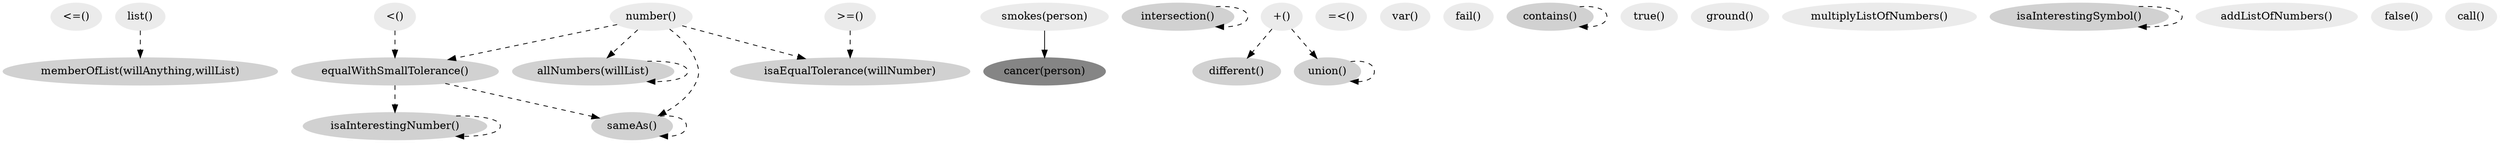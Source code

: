 digraph RDN{
0[style="filled" label="<=()" color="gray92"];
1[style="filled" label="memberOfList(willAnything,willList)" color="gray82"];
8 -> 1[label="" style=dashed];
2[style="filled" label="number()" color="gray92"];
3[style="filled" label="smokes(person)" color="gray92"];
4[style="filled" label="intersection()" color="gray82"];
4 -> 4[label="" style=dashed];
5[style="filled" label="different()" color="gray82"];
19 -> 5[label="" style=dashed];
6[style="filled" label="=<()" color="gray92"];
7[style="filled" label="var()" color="gray92"];
8[style="filled" label="list()" color="gray92"];
9[style="filled" label="equalWithSmallTolerance()" color="gray82"];
14 -> 9[label="" style=dashed];
2 -> 9[label="" style=dashed];
10[style="filled" label="fail()" color="gray92"];
11[style="filled" label="contains()" color="gray82"];
11 -> 11[label="" style=dashed];
12[style="filled" label="true()" color="gray92"];
13[style="filled" label="ground()" color="gray92"];
14[style="filled" label="<()" color="gray92"];
15[style="filled" label="multiplyListOfNumbers()" color="gray92"];
16[style="filled" label=">=()" color="gray92"];
17[style="filled" label="allNumbers(willList)" color="gray82"];
2 -> 17[label="" style=dashed];
17 -> 17[label="" style=dashed];
18[style="filled" label="isaInterestingNumber()" color="gray82"];
18 -> 18[label="" style=dashed];
9 -> 18[label="" style=dashed];
19[style="filled" label="\+()" color="gray92"];
20[style="filled" label="isaInterestingSymbol()" color="gray82"];
20 -> 20[label="" style=dashed];
21[style="filled" label="isaEqualTolerance(willNumber)" color="gray82"];
16 -> 21[label="" style=dashed];
2 -> 21[label="" style=dashed];
22[style="filled" label="addListOfNumbers()" color="gray92"];
23[style="filled" label="false()" color="gray92"];
24[style="filled" label="union()" color="gray82"];
24 -> 24[label="" style=dashed];
19 -> 24[label="" style=dashed];
25[style="filled" label="call()" color="gray92"];
26[style="filled" label="cancer(person)" color="gray52"];
3 -> 26[label="" style=solid];
27[style="filled" label="sameAs()" color="gray82"];
2 -> 27[label="" style=dashed];
27 -> 27[label="" style=dashed];
9 -> 27[label="" style=dashed];
}
